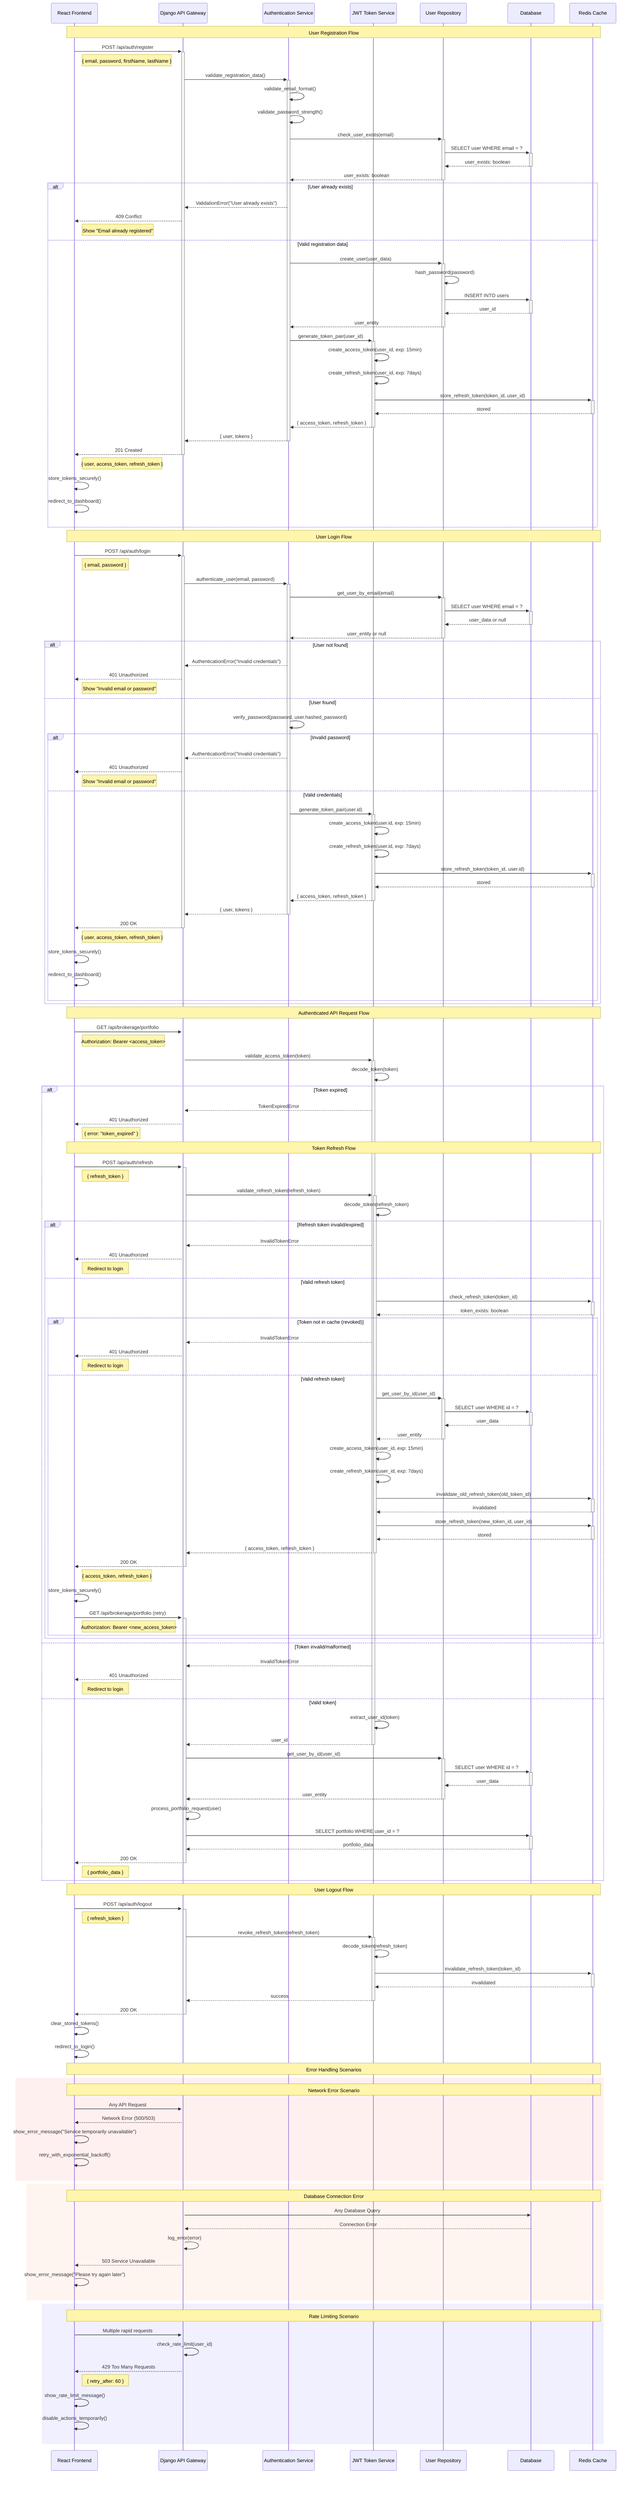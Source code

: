 sequenceDiagram
    participant FE as React Frontend
    participant API as Django API Gateway
    participant Auth as Authentication Service
    participant JWT as JWT Token Service
    participant UserRepo as User Repository
    participant DB as Database
    participant Cache as Redis Cache

    Note over FE, Cache: User Registration Flow
    
    FE->>+API: POST /api/auth/register
    Note right of FE: { email, password, firstName, lastName }
    
    API->>+Auth: validate_registration_data()
    Auth->>Auth: validate_email_format()
    Auth->>Auth: validate_password_strength()
    
    Auth->>+UserRepo: check_user_exists(email)
    UserRepo->>+DB: SELECT user WHERE email = ?
    DB-->>-UserRepo: user_exists: boolean
    UserRepo-->>-Auth: user_exists: boolean
    
    alt User already exists
        Auth-->>API: ValidationError("User already exists")
        API-->>FE: 409 Conflict
        Note right of FE: Show "Email already registered"
    else Valid registration data
        Auth->>+UserRepo: create_user(user_data)
        UserRepo->>UserRepo: hash_password(password)
        UserRepo->>+DB: INSERT INTO users
        DB-->>-UserRepo: user_id
        UserRepo-->>-Auth: user_entity
        
        Auth->>+JWT: generate_token_pair(user_id)
        JWT->>JWT: create_access_token(user_id, exp: 15min)
        JWT->>JWT: create_refresh_token(user_id, exp: 7days)
        JWT->>+Cache: store_refresh_token(token_id, user_id)
        Cache-->>-JWT: stored
        JWT-->>-Auth: { access_token, refresh_token }
        
        Auth-->>-API: { user, tokens }
        API-->>-FE: 201 Created
        Note right of FE: { user, access_token, refresh_token }
        
        FE->>FE: store_tokens_securely()
        FE->>FE: redirect_to_dashboard()
    end

    Note over FE, Cache: User Login Flow
    
    FE->>+API: POST /api/auth/login
    Note right of FE: { email, password }
    
    API->>+Auth: authenticate_user(email, password)
    Auth->>+UserRepo: get_user_by_email(email)
    UserRepo->>+DB: SELECT user WHERE email = ?
    DB-->>-UserRepo: user_data or null
    UserRepo-->>-Auth: user_entity or null
    
    alt User not found
        Auth-->>API: AuthenticationError("Invalid credentials")
        API-->>FE: 401 Unauthorized
        Note right of FE: Show "Invalid email or password"
    else User found
        Auth->>Auth: verify_password(password, user.hashed_password)
        
        alt Invalid password
            Auth-->>API: AuthenticationError("Invalid credentials")
            API-->>FE: 401 Unauthorized
            Note right of FE: Show "Invalid email or password"
        else Valid credentials
            Auth->>+JWT: generate_token_pair(user.id)
            JWT->>JWT: create_access_token(user.id, exp: 15min)
            JWT->>JWT: create_refresh_token(user.id, exp: 7days)
            JWT->>+Cache: store_refresh_token(token_id, user.id)
            Cache-->>-JWT: stored
            JWT-->>-Auth: { access_token, refresh_token }
            
            Auth-->>-API: { user, tokens }
            API-->>-FE: 200 OK
            Note right of FE: { user, access_token, refresh_token }
            
            FE->>FE: store_tokens_securely()
            FE->>FE: redirect_to_dashboard()
        end
    end

    Note over FE, Cache: Authenticated API Request Flow
    
    FE->>+API: GET /api/brokerage/portfolio
    Note right of FE: Authorization: Bearer <access_token>
    
    API->>+JWT: validate_access_token(token)
    JWT->>JWT: decode_token(token)
    
    alt Token expired
        JWT-->>API: TokenExpiredError
        API-->>FE: 401 Unauthorized
        Note right of FE: { error: "token_expired" }
        
        Note over FE, Cache: Token Refresh Flow
        FE->>+API: POST /api/auth/refresh
        Note right of FE: { refresh_token }
        
        API->>+JWT: validate_refresh_token(refresh_token)
        JWT->>JWT: decode_token(refresh_token)
        
        alt Refresh token invalid/expired
            JWT-->>API: InvalidTokenError
            API-->>FE: 401 Unauthorized
            Note right of FE: Redirect to login
        else Valid refresh token
            JWT->>+Cache: check_refresh_token(token_id)
            Cache-->>-JWT: token_exists: boolean
            
            alt Token not in cache (revoked)
                JWT-->>API: InvalidTokenError
                API-->>FE: 401 Unauthorized
                Note right of FE: Redirect to login
            else Valid refresh token
                JWT->>+UserRepo: get_user_by_id(user_id)
                UserRepo->>+DB: SELECT user WHERE id = ?
                DB-->>-UserRepo: user_data
                UserRepo-->>-JWT: user_entity
                
                JWT->>JWT: create_access_token(user_id, exp: 15min)
                JWT->>JWT: create_refresh_token(user_id, exp: 7days)
                JWT->>+Cache: invalidate_old_refresh_token(old_token_id)
                Cache-->>-JWT: invalidated
                JWT->>+Cache: store_refresh_token(new_token_id, user_id)
                Cache-->>-JWT: stored
                JWT-->>-API: { access_token, refresh_token }
                
                API-->>-FE: 200 OK
                Note right of FE: { access_token, refresh_token }
                
                FE->>FE: store_tokens_securely()
                FE->>+API: GET /api/brokerage/portfolio (retry)
                Note right of FE: Authorization: Bearer <new_access_token>
            end
        end
    else Token invalid/malformed
        JWT-->>API: InvalidTokenError
        API-->>FE: 401 Unauthorized
        Note right of FE: Redirect to login
    else Valid token
        JWT->>JWT: extract_user_id(token)
        JWT-->>-API: user_id
        
        API->>+UserRepo: get_user_by_id(user_id)
        UserRepo->>+DB: SELECT user WHERE id = ?
        DB-->>-UserRepo: user_data
        UserRepo-->>-API: user_entity
        
        API->>API: process_portfolio_request(user)
        API->>+DB: SELECT portfolio WHERE user_id = ?
        DB-->>-API: portfolio_data
        API-->>-FE: 200 OK
        Note right of FE: { portfolio_data }
    end

    Note over FE, Cache: User Logout Flow
    
    FE->>+API: POST /api/auth/logout
    Note right of FE: { refresh_token }
    
    API->>+JWT: revoke_refresh_token(refresh_token)
    JWT->>JWT: decode_token(refresh_token)
    JWT->>+Cache: invalidate_refresh_token(token_id)
    Cache-->>-JWT: invalidated
    JWT-->>-API: success
    
    API-->>-FE: 200 OK
    FE->>FE: clear_stored_tokens()
    FE->>FE: redirect_to_login()

    Note over FE, Cache: Error Handling Scenarios
    
    rect rgb(255, 240, 240)
        Note over FE, Cache: Network Error Scenario
        FE->>API: Any API Request
        API-->>FE: Network Error (500/503)
        FE->>FE: show_error_message("Service temporarily unavailable")
        FE->>FE: retry_with_exponential_backoff()
    end
    
    rect rgb(255, 245, 240)
        Note over FE, Cache: Database Connection Error
        API->>DB: Any Database Query
        DB-->>API: Connection Error
        API->>API: log_error(error)
        API-->>FE: 503 Service Unavailable
        FE->>FE: show_error_message("Please try again later")
    end
    
    rect rgb(240, 240, 255)
        Note over FE, Cache: Rate Limiting Scenario
        FE->>API: Multiple rapid requests
        API->>API: check_rate_limit(user_id)
        API-->>FE: 429 Too Many Requests
        Note right of FE: { retry_after: 60 }
        FE->>FE: show_rate_limit_message()
        FE->>FE: disable_actions_temporarily()
    end